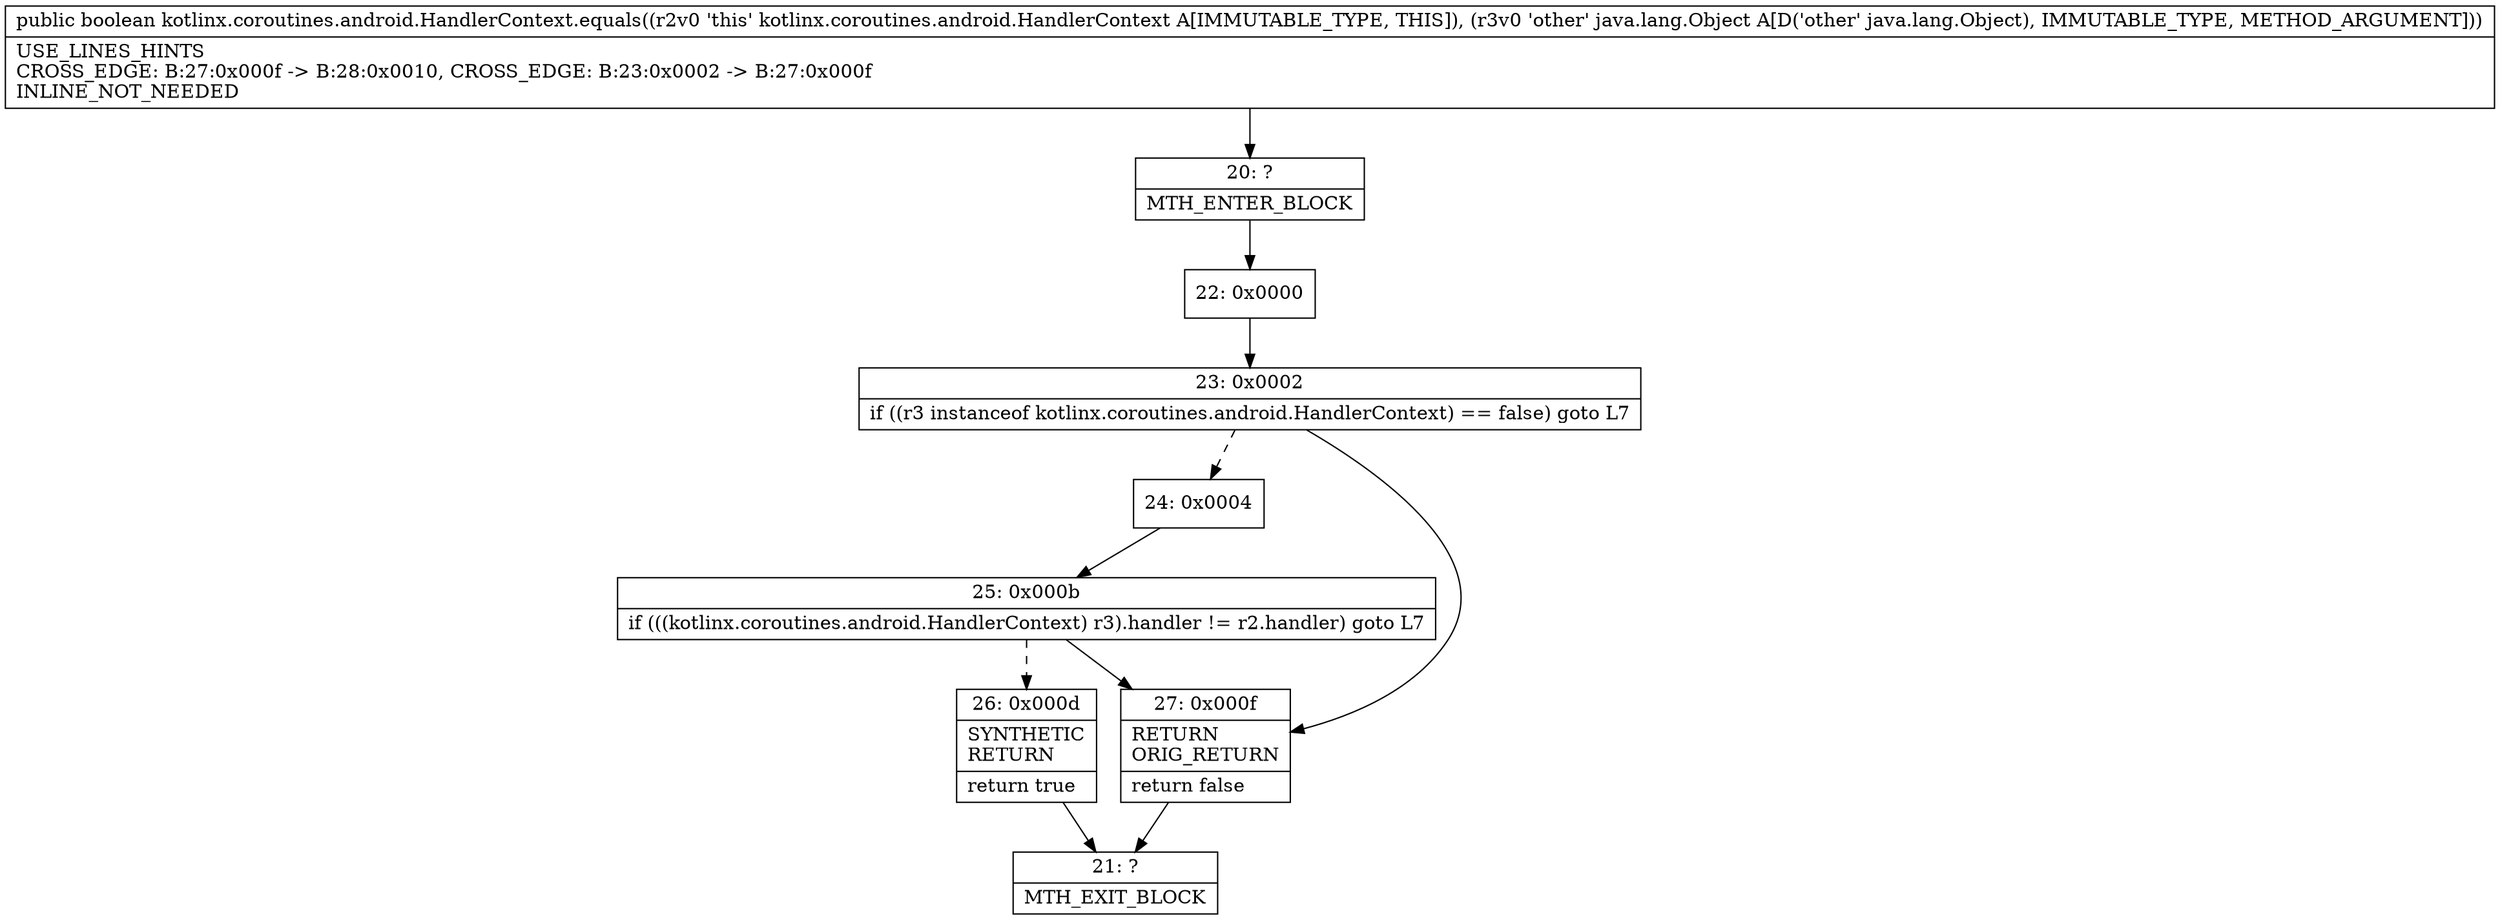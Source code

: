 digraph "CFG forkotlinx.coroutines.android.HandlerContext.equals(Ljava\/lang\/Object;)Z" {
Node_20 [shape=record,label="{20\:\ ?|MTH_ENTER_BLOCK\l}"];
Node_22 [shape=record,label="{22\:\ 0x0000}"];
Node_23 [shape=record,label="{23\:\ 0x0002|if ((r3 instanceof kotlinx.coroutines.android.HandlerContext) == false) goto L7\l}"];
Node_24 [shape=record,label="{24\:\ 0x0004}"];
Node_25 [shape=record,label="{25\:\ 0x000b|if (((kotlinx.coroutines.android.HandlerContext) r3).handler != r2.handler) goto L7\l}"];
Node_26 [shape=record,label="{26\:\ 0x000d|SYNTHETIC\lRETURN\l|return true\l}"];
Node_21 [shape=record,label="{21\:\ ?|MTH_EXIT_BLOCK\l}"];
Node_27 [shape=record,label="{27\:\ 0x000f|RETURN\lORIG_RETURN\l|return false\l}"];
MethodNode[shape=record,label="{public boolean kotlinx.coroutines.android.HandlerContext.equals((r2v0 'this' kotlinx.coroutines.android.HandlerContext A[IMMUTABLE_TYPE, THIS]), (r3v0 'other' java.lang.Object A[D('other' java.lang.Object), IMMUTABLE_TYPE, METHOD_ARGUMENT]))  | USE_LINES_HINTS\lCROSS_EDGE: B:27:0x000f \-\> B:28:0x0010, CROSS_EDGE: B:23:0x0002 \-\> B:27:0x000f\lINLINE_NOT_NEEDED\l}"];
MethodNode -> Node_20;Node_20 -> Node_22;
Node_22 -> Node_23;
Node_23 -> Node_24[style=dashed];
Node_23 -> Node_27;
Node_24 -> Node_25;
Node_25 -> Node_26[style=dashed];
Node_25 -> Node_27;
Node_26 -> Node_21;
Node_27 -> Node_21;
}

